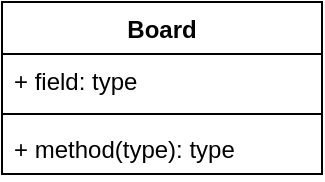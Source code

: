 <mxfile version="22.1.2" type="device">
  <diagram name="Страница — 1" id="CwoHmjmYepoNQoFindmQ">
    <mxGraphModel dx="1518" dy="751" grid="1" gridSize="10" guides="1" tooltips="1" connect="1" arrows="1" fold="1" page="1" pageScale="1" pageWidth="827" pageHeight="1169" math="0" shadow="0">
      <root>
        <mxCell id="0" />
        <mxCell id="1" parent="0" />
        <mxCell id="Wy56PuSIDXBRpoQSgLwT-1" value="Board" style="swimlane;fontStyle=1;align=center;verticalAlign=top;childLayout=stackLayout;horizontal=1;startSize=26;horizontalStack=0;resizeParent=1;resizeParentMax=0;resizeLast=0;collapsible=1;marginBottom=0;whiteSpace=wrap;html=1;" vertex="1" parent="1">
          <mxGeometry x="490" y="310" width="160" height="86" as="geometry" />
        </mxCell>
        <mxCell id="Wy56PuSIDXBRpoQSgLwT-2" value="+ field: type" style="text;strokeColor=none;fillColor=none;align=left;verticalAlign=top;spacingLeft=4;spacingRight=4;overflow=hidden;rotatable=0;points=[[0,0.5],[1,0.5]];portConstraint=eastwest;whiteSpace=wrap;html=1;" vertex="1" parent="Wy56PuSIDXBRpoQSgLwT-1">
          <mxGeometry y="26" width="160" height="26" as="geometry" />
        </mxCell>
        <mxCell id="Wy56PuSIDXBRpoQSgLwT-3" value="" style="line;strokeWidth=1;fillColor=none;align=left;verticalAlign=middle;spacingTop=-1;spacingLeft=3;spacingRight=3;rotatable=0;labelPosition=right;points=[];portConstraint=eastwest;strokeColor=inherit;" vertex="1" parent="Wy56PuSIDXBRpoQSgLwT-1">
          <mxGeometry y="52" width="160" height="8" as="geometry" />
        </mxCell>
        <mxCell id="Wy56PuSIDXBRpoQSgLwT-4" value="+ method(type): type" style="text;strokeColor=none;fillColor=none;align=left;verticalAlign=top;spacingLeft=4;spacingRight=4;overflow=hidden;rotatable=0;points=[[0,0.5],[1,0.5]];portConstraint=eastwest;whiteSpace=wrap;html=1;" vertex="1" parent="Wy56PuSIDXBRpoQSgLwT-1">
          <mxGeometry y="60" width="160" height="26" as="geometry" />
        </mxCell>
      </root>
    </mxGraphModel>
  </diagram>
</mxfile>
